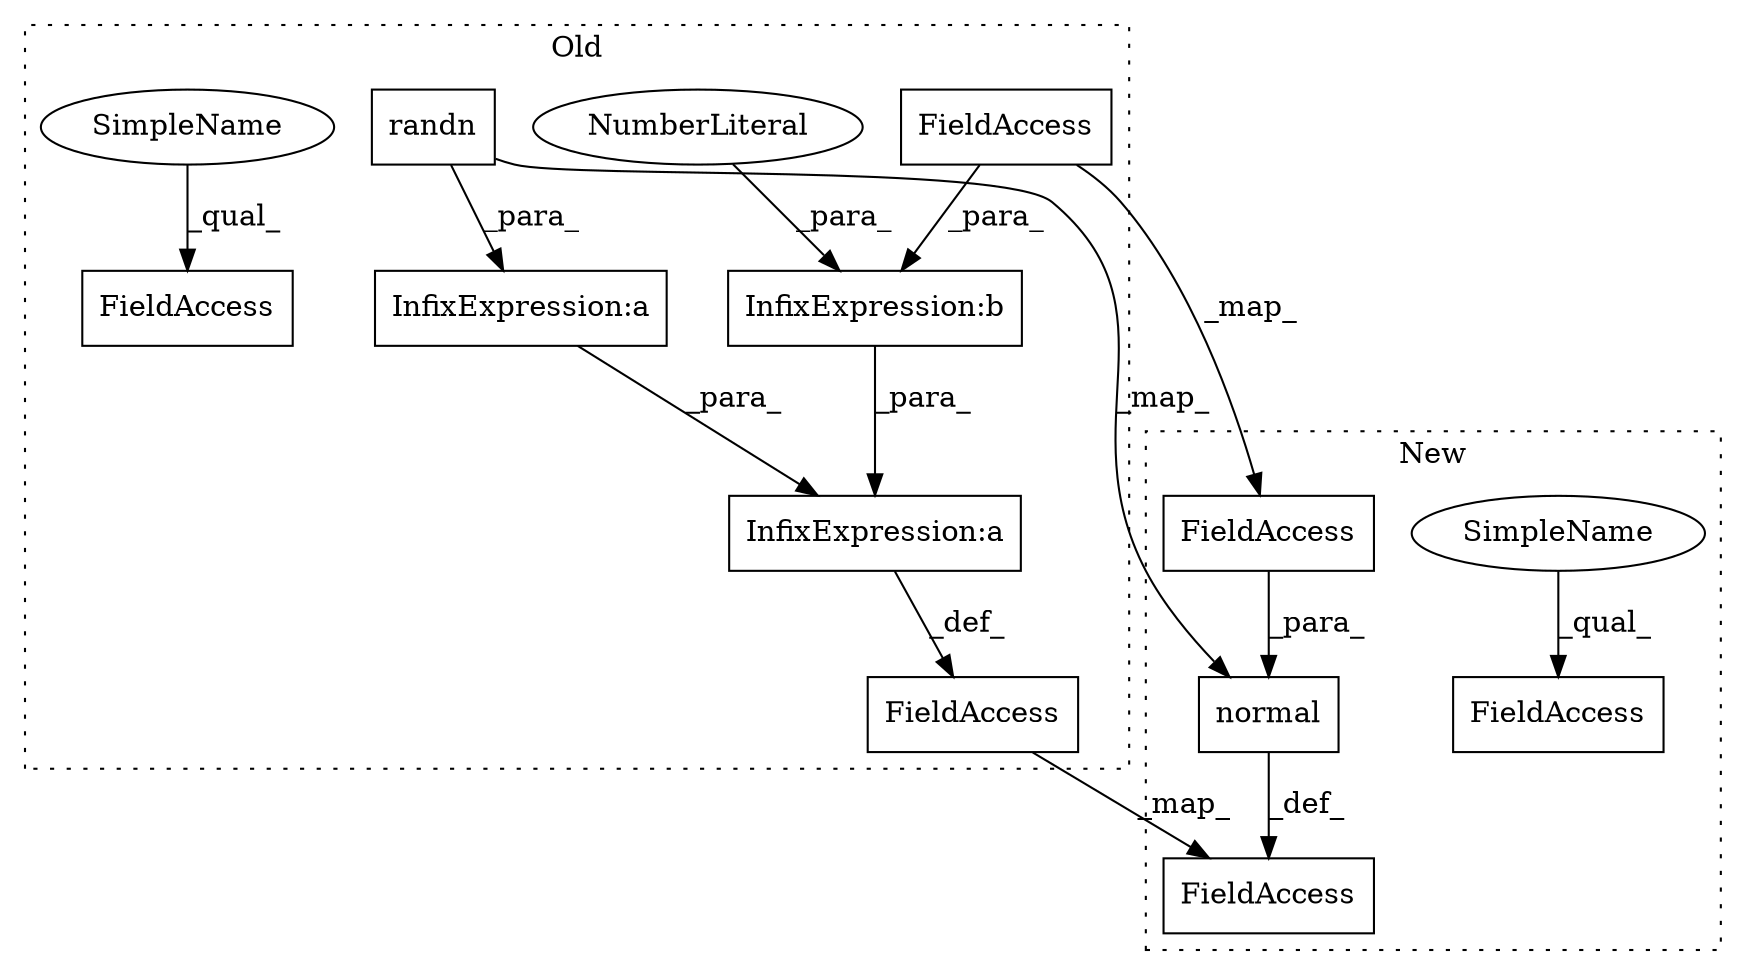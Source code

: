 digraph G {
subgraph cluster0 {
1 [label="randn" a="32" s="2647,2683" l="6,1" shape="box"];
3 [label="InfixExpression:a" a="27" s="2685" l="3" shape="box"];
4 [label="InfixExpression:a" a="27" s="2631" l="3" shape="box"];
5 [label="InfixExpression:b" a="27" s="2704" l="3" shape="box"];
6 [label="NumberLiteral" a="34" s="2707" l="1" shape="ellipse"];
7 [label="FieldAccess" a="22" s="2689" l="15" shape="box"];
9 [label="FieldAccess" a="22" s="2872" l="17" shape="box"];
11 [label="FieldAccess" a="22" s="2608" l="6" shape="box"];
13 [label="SimpleName" a="42" s="2872" l="4" shape="ellipse"];
label = "Old";
style="dotted";
}
subgraph cluster1 {
2 [label="normal" a="32" s="2550,2633" l="7,2" shape="box"];
8 [label="FieldAccess" a="22" s="2572" l="15" shape="box"];
10 [label="FieldAccess" a="22" s="2597" l="10" shape="box"];
12 [label="FieldAccess" a="22" s="2530" l="6" shape="box"];
14 [label="SimpleName" a="42" s="2597" l="4" shape="ellipse"];
label = "New";
style="dotted";
}
1 -> 2 [label="_map_"];
1 -> 4 [label="_para_"];
2 -> 12 [label="_def_"];
3 -> 11 [label="_def_"];
4 -> 3 [label="_para_"];
5 -> 3 [label="_para_"];
6 -> 5 [label="_para_"];
7 -> 5 [label="_para_"];
7 -> 8 [label="_map_"];
8 -> 2 [label="_para_"];
11 -> 12 [label="_map_"];
13 -> 9 [label="_qual_"];
14 -> 10 [label="_qual_"];
}